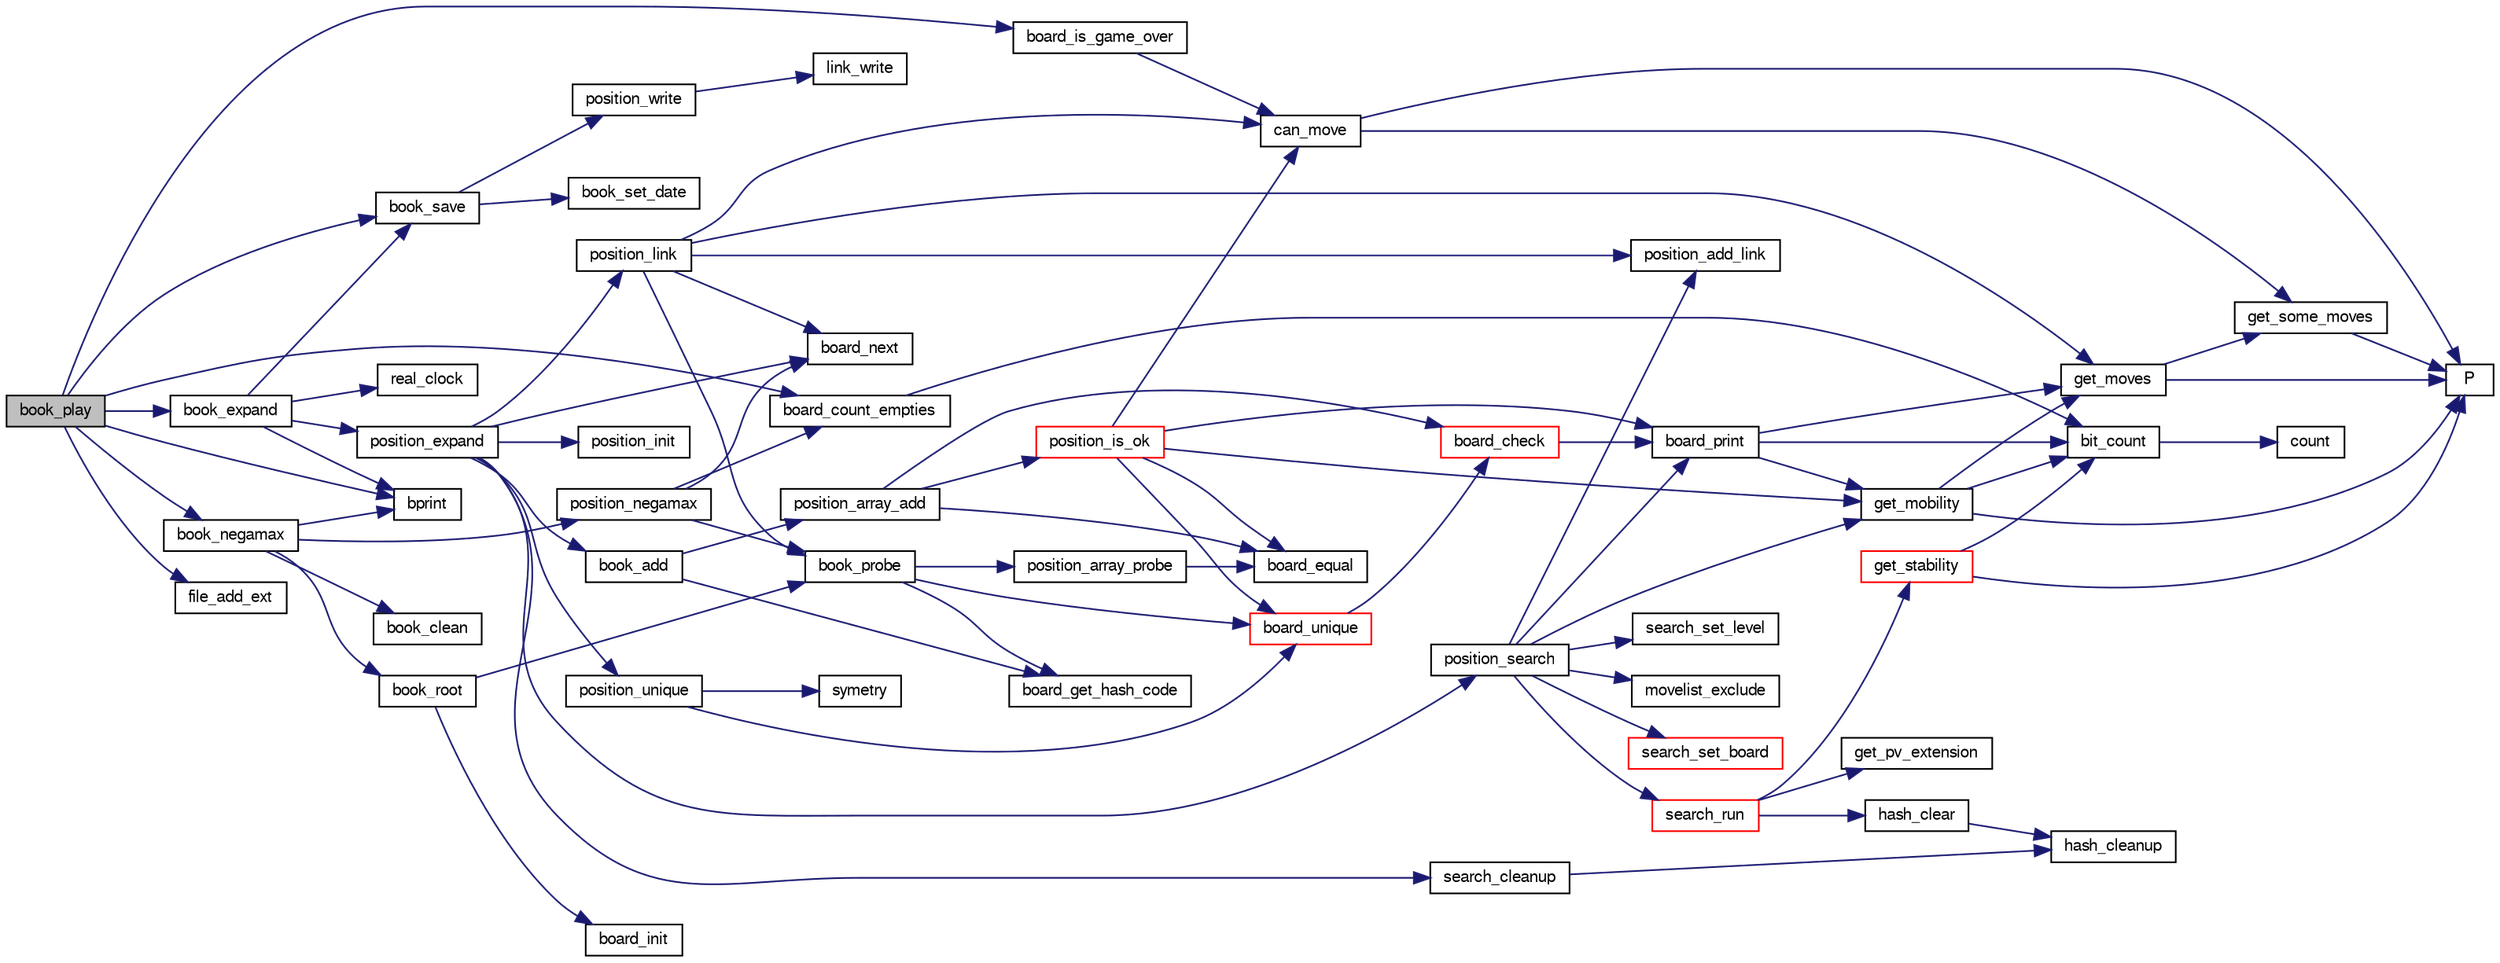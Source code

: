 digraph "book_play"
{
 // LATEX_PDF_SIZE
  bgcolor="transparent";
  edge [fontname="FreeSans",fontsize="10",labelfontname="FreeSans",labelfontsize="10"];
  node [fontname="FreeSans",fontsize="10",shape=record];
  rankdir="LR";
  Node1 [label="book_play",height=0.2,width=0.4,color="black", fillcolor="grey75", style="filled", fontcolor="black",tooltip="Play."];
  Node1 -> Node2 [color="midnightblue",fontsize="10",style="solid",fontname="FreeSans"];
  Node2 [label="board_count_empties",height=0.2,width=0.4,color="black",URL="$board_8c.html#a35de0f1560f069cd442105c319df2c15",tooltip="Check if the game is over."];
  Node2 -> Node3 [color="midnightblue",fontsize="10",style="solid",fontname="FreeSans"];
  Node3 [label="bit_count",height=0.2,width=0.4,color="black",URL="$bit_8c.html#a830fec0a90989da1f1900ff609b92167",tooltip="Count the number of bits set to one in an unsigned long long."];
  Node3 -> Node4 [color="midnightblue",fontsize="10",style="solid",fontname="FreeSans"];
  Node4 [label="count",height=0.2,width=0.4,color="black",URL="$generate__flip_8c.html#a1a1d6a2cdbded5c35040f6555e948770",tooltip=" "];
  Node1 -> Node5 [color="midnightblue",fontsize="10",style="solid",fontname="FreeSans"];
  Node5 [label="board_is_game_over",height=0.2,width=0.4,color="black",URL="$board_8c.html#a121c1b2912c0f5d559fe85c8ab70f061",tooltip="Check if the game is over."];
  Node5 -> Node6 [color="midnightblue",fontsize="10",style="solid",fontname="FreeSans"];
  Node6 [label="can_move",height=0.2,width=0.4,color="black",URL="$board_8c.html#ae1a532d6eaa0e55357d0f4b9cd659b88",tooltip="Check if a player can move."];
  Node6 -> Node7 [color="midnightblue",fontsize="10",style="solid",fontname="FreeSans"];
  Node7 [label="get_some_moves",height=0.2,width=0.4,color="black",URL="$board_8c.html#a5db071e3e4d26a0b7d6425bb6333dd7f",tooltip="Get a part of the moves."];
  Node7 -> Node8 [color="midnightblue",fontsize="10",style="solid",fontname="FreeSans"];
  Node8 [label="P",height=0.2,width=0.4,color="black",URL="$generate__flip_8c.html#a11481f01e169aee1117c83a352c22222",tooltip=" "];
  Node6 -> Node8 [color="midnightblue",fontsize="10",style="solid",fontname="FreeSans"];
  Node1 -> Node9 [color="midnightblue",fontsize="10",style="solid",fontname="FreeSans"];
  Node9 [label="book_expand",height=0.2,width=0.4,color="black",URL="$book_8c.html#a1cfcc1d0080958387f00fbc3fe9daf65",tooltip="Expand a book."];
  Node9 -> Node10 [color="midnightblue",fontsize="10",style="solid",fontname="FreeSans"];
  Node10 [label="book_save",height=0.2,width=0.4,color="black",URL="$book_8c.html#a8a72fd661f16eb01bfa46833b777f615",tooltip="Save an opening book."];
  Node10 -> Node11 [color="midnightblue",fontsize="10",style="solid",fontname="FreeSans"];
  Node11 [label="book_set_date",height=0.2,width=0.4,color="black",URL="$book_8c.html#afe22572623333b9e82494984e238f444",tooltip="Set book date."];
  Node10 -> Node12 [color="midnightblue",fontsize="10",style="solid",fontname="FreeSans"];
  Node12 [label="position_write",height=0.2,width=0.4,color="black",URL="$book_8c.html#a93a3c5e63c600de569816cd15c187d15",tooltip="Write a position."];
  Node12 -> Node13 [color="midnightblue",fontsize="10",style="solid",fontname="FreeSans"];
  Node13 [label="link_write",height=0.2,width=0.4,color="black",URL="$book_8c.html#a9f1fe50f540a076dbb42e68bdc5d4904",tooltip="write a link."];
  Node9 -> Node14 [color="midnightblue",fontsize="10",style="solid",fontname="FreeSans"];
  Node14 [label="bprint",height=0.2,width=0.4,color="black",URL="$book_8c.html#a08ce2cc5efe2f2afd5556168775528b3",tooltip="print a message on stdout."];
  Node9 -> Node15 [color="midnightblue",fontsize="10",style="solid",fontname="FreeSans"];
  Node15 [label="position_expand",height=0.2,width=0.4,color="black",URL="$book_8c.html#a3d3386302ce5a1f050ca860bcf8c2ce6",tooltip="Expand a position."];
  Node15 -> Node16 [color="midnightblue",fontsize="10",style="solid",fontname="FreeSans"];
  Node16 [label="board_next",height=0.2,width=0.4,color="black",URL="$board_8c.html#aa02d38e320edf6b9d695e2b1eed6c85f",tooltip="Compute a board resulting of a move played on a previous board."];
  Node15 -> Node17 [color="midnightblue",fontsize="10",style="solid",fontname="FreeSans"];
  Node17 [label="book_add",height=0.2,width=0.4,color="black",URL="$book_8c.html#a7599271392bdcf62052bcd8f4e9283e7",tooltip="Add a position to the book."];
  Node17 -> Node18 [color="midnightblue",fontsize="10",style="solid",fontname="FreeSans"];
  Node18 [label="board_get_hash_code",height=0.2,width=0.4,color="black",URL="$board_8c.html#a0e6cff6e714bcb714e2b9b2d7b9fbec6",tooltip="Compute a hash code."];
  Node17 -> Node19 [color="midnightblue",fontsize="10",style="solid",fontname="FreeSans"];
  Node19 [label="position_array_add",height=0.2,width=0.4,color="black",URL="$book_8c.html#a33dd65578cee2bb82c44f6b5bcc7ca70",tooltip="Add a position to the array."];
  Node19 -> Node20 [color="midnightblue",fontsize="10",style="solid",fontname="FreeSans"];
  Node20 [label="board_check",height=0.2,width=0.4,color="red",URL="$board_8c.html#a849436f17b60e89ed91f8e5013ed9d04",tooltip="Check board consistency."];
  Node20 -> Node22 [color="midnightblue",fontsize="10",style="solid",fontname="FreeSans"];
  Node22 [label="board_print",height=0.2,width=0.4,color="black",URL="$board_8c.html#a27ccb92684d9e7194eeb3bc34311ad55",tooltip="Print out the board."];
  Node22 -> Node3 [color="midnightblue",fontsize="10",style="solid",fontname="FreeSans"];
  Node22 -> Node23 [color="midnightblue",fontsize="10",style="solid",fontname="FreeSans"];
  Node23 [label="get_mobility",height=0.2,width=0.4,color="black",URL="$board_8c.html#a7509639c4e49c56fe83b3d978580ed42",tooltip="Count legal moves."];
  Node23 -> Node3 [color="midnightblue",fontsize="10",style="solid",fontname="FreeSans"];
  Node23 -> Node24 [color="midnightblue",fontsize="10",style="solid",fontname="FreeSans"];
  Node24 [label="get_moves",height=0.2,width=0.4,color="black",URL="$board_8c.html#a7610dc936a6aea22b3c5e162f722a7a1",tooltip="Get legal moves."];
  Node24 -> Node7 [color="midnightblue",fontsize="10",style="solid",fontname="FreeSans"];
  Node24 -> Node8 [color="midnightblue",fontsize="10",style="solid",fontname="FreeSans"];
  Node23 -> Node8 [color="midnightblue",fontsize="10",style="solid",fontname="FreeSans"];
  Node22 -> Node24 [color="midnightblue",fontsize="10",style="solid",fontname="FreeSans"];
  Node19 -> Node25 [color="midnightblue",fontsize="10",style="solid",fontname="FreeSans"];
  Node25 [label="board_equal",height=0.2,width=0.4,color="black",URL="$board_8c.html#a8b5bfe9db13bf07894a8bc77e3ebfbbe",tooltip="Compare two board for equality."];
  Node19 -> Node26 [color="midnightblue",fontsize="10",style="solid",fontname="FreeSans"];
  Node26 [label="position_is_ok",height=0.2,width=0.4,color="red",URL="$book_8c.html#a72ebb0fd09a7722748b1a0c46f42312e",tooltip="Check if position is ok or need fixing."];
  Node26 -> Node25 [color="midnightblue",fontsize="10",style="solid",fontname="FreeSans"];
  Node26 -> Node22 [color="midnightblue",fontsize="10",style="solid",fontname="FreeSans"];
  Node26 -> Node29 [color="midnightblue",fontsize="10",style="solid",fontname="FreeSans"];
  Node29 [label="board_unique",height=0.2,width=0.4,color="red",URL="$board_8c.html#a66911c3a003f5fb27a87503b5bb04f6d",tooltip="unique board"];
  Node29 -> Node20 [color="midnightblue",fontsize="10",style="solid",fontname="FreeSans"];
  Node26 -> Node6 [color="midnightblue",fontsize="10",style="solid",fontname="FreeSans"];
  Node26 -> Node23 [color="midnightblue",fontsize="10",style="solid",fontname="FreeSans"];
  Node15 -> Node41 [color="midnightblue",fontsize="10",style="solid",fontname="FreeSans"];
  Node41 [label="position_init",height=0.2,width=0.4,color="black",URL="$book_8c.html#afb0f6cc3910d40165c8350150e0a5ca4",tooltip="Initialize a position."];
  Node15 -> Node42 [color="midnightblue",fontsize="10",style="solid",fontname="FreeSans"];
  Node42 [label="position_link",height=0.2,width=0.4,color="black",URL="$book_8c.html#a019aa7c08d4071fc2afc5c4a01777699",tooltip="Link a position."];
  Node42 -> Node16 [color="midnightblue",fontsize="10",style="solid",fontname="FreeSans"];
  Node42 -> Node43 [color="midnightblue",fontsize="10",style="solid",fontname="FreeSans"];
  Node43 [label="book_probe",height=0.2,width=0.4,color="black",URL="$book_8c.html#a0618aa17a7aef4ce9704705ab3f4a8fa",tooltip="Find a position in the book."];
  Node43 -> Node18 [color="midnightblue",fontsize="10",style="solid",fontname="FreeSans"];
  Node43 -> Node29 [color="midnightblue",fontsize="10",style="solid",fontname="FreeSans"];
  Node43 -> Node44 [color="midnightblue",fontsize="10",style="solid",fontname="FreeSans"];
  Node44 [label="position_array_probe",height=0.2,width=0.4,color="black",URL="$book_8c.html#a4b85ae156ceeffb8dfc802ccd4e96804",tooltip="Find a position in the array."];
  Node44 -> Node25 [color="midnightblue",fontsize="10",style="solid",fontname="FreeSans"];
  Node42 -> Node6 [color="midnightblue",fontsize="10",style="solid",fontname="FreeSans"];
  Node42 -> Node24 [color="midnightblue",fontsize="10",style="solid",fontname="FreeSans"];
  Node42 -> Node45 [color="midnightblue",fontsize="10",style="solid",fontname="FreeSans"];
  Node45 [label="position_add_link",height=0.2,width=0.4,color="black",URL="$book_8c.html#a0eedc9affda50d2b2a9b1af30812a149",tooltip="Add a link to this position."];
  Node15 -> Node46 [color="midnightblue",fontsize="10",style="solid",fontname="FreeSans"];
  Node46 [label="position_search",height=0.2,width=0.4,color="black",URL="$book_8c.html#ad3b2686173649c214c8349e5e3da0aca",tooltip="Evaluate a position."];
  Node46 -> Node22 [color="midnightblue",fontsize="10",style="solid",fontname="FreeSans"];
  Node46 -> Node23 [color="midnightblue",fontsize="10",style="solid",fontname="FreeSans"];
  Node46 -> Node47 [color="midnightblue",fontsize="10",style="solid",fontname="FreeSans"];
  Node47 [label="movelist_exclude",height=0.2,width=0.4,color="black",URL="$move_8c.html#aaca84d935896de10246179ca27982929",tooltip="Exclude a move."];
  Node46 -> Node45 [color="midnightblue",fontsize="10",style="solid",fontname="FreeSans"];
  Node46 -> Node48 [color="midnightblue",fontsize="10",style="solid",fontname="FreeSans"];
  Node48 [label="search_run",height=0.2,width=0.4,color="red",URL="$root_8c.html#ae8b727693fc7a90e504bd8abec158c84",tooltip="Search the bestmove of a given board."];
  Node48 -> Node49 [color="midnightblue",fontsize="10",style="solid",fontname="FreeSans"];
  Node49 [label="get_pv_extension",height=0.2,width=0.4,color="black",URL="$search_8c.html#a7859966133ce35e30a9ffd76093ca1c7",tooltip="Compute the pv_extension."];
  Node48 -> Node50 [color="midnightblue",fontsize="10",style="solid",fontname="FreeSans"];
  Node50 [label="get_stability",height=0.2,width=0.4,color="red",URL="$board_8c.html#a60e2b7416c26d30fd43e091c954d43b8",tooltip="Estimate the stability."];
  Node50 -> Node3 [color="midnightblue",fontsize="10",style="solid",fontname="FreeSans"];
  Node50 -> Node8 [color="midnightblue",fontsize="10",style="solid",fontname="FreeSans"];
  Node48 -> Node53 [color="midnightblue",fontsize="10",style="solid",fontname="FreeSans"];
  Node53 [label="hash_clear",height=0.2,width=0.4,color="black",URL="$hash-lock-free_8c.html#a8e816e06f47bd2f37528bef5ae64cf8d",tooltip="Clear the hashtable."];
  Node53 -> Node54 [color="midnightblue",fontsize="10",style="solid",fontname="FreeSans"];
  Node54 [label="hash_cleanup",height=0.2,width=0.4,color="black",URL="$hash-lock-free_8c.html#aab69792f6f434c8466eca07c469850f1",tooltip="Clear the hashtable."];
  Node46 -> Node190 [color="midnightblue",fontsize="10",style="solid",fontname="FreeSans"];
  Node190 [label="search_set_board",height=0.2,width=0.4,color="red",URL="$search_8c.html#a99ecde00b1e5da1b9366b69ec1971568",tooltip="Set the board to analyze."];
  Node46 -> Node191 [color="midnightblue",fontsize="10",style="solid",fontname="FreeSans"];
  Node191 [label="search_set_level",height=0.2,width=0.4,color="black",URL="$search_8c.html#a06bb5a695032b0cc1d8e8ca51e231ad7",tooltip="Set the search level."];
  Node15 -> Node192 [color="midnightblue",fontsize="10",style="solid",fontname="FreeSans"];
  Node192 [label="position_unique",height=0.2,width=0.4,color="black",URL="$book_8c.html#aa759e4da25983478739275f1a0506a64",tooltip="Make position unique, regarding symetries."];
  Node192 -> Node29 [color="midnightblue",fontsize="10",style="solid",fontname="FreeSans"];
  Node192 -> Node40 [color="midnightblue",fontsize="10",style="solid",fontname="FreeSans"];
  Node40 [label="symetry",height=0.2,width=0.4,color="black",URL="$move_8c.html#ad86f112611fc92f36388568fa14bde8f",tooltip="Get a symetric square coordinate."];
  Node15 -> Node193 [color="midnightblue",fontsize="10",style="solid",fontname="FreeSans"];
  Node193 [label="search_cleanup",height=0.2,width=0.4,color="black",URL="$search_8c.html#a7b93f77633c01068248bd9072013981a",tooltip="Clean-up some search data."];
  Node193 -> Node54 [color="midnightblue",fontsize="10",style="solid",fontname="FreeSans"];
  Node9 -> Node194 [color="midnightblue",fontsize="10",style="solid",fontname="FreeSans"];
  Node194 [label="real_clock",height=0.2,width=0.4,color="black",URL="$util_8h.html#a358b4c5eab4941b90bb9ef1676e5f7e5",tooltip=" "];
  Node1 -> Node195 [color="midnightblue",fontsize="10",style="solid",fontname="FreeSans"];
  Node195 [label="book_negamax",height=0.2,width=0.4,color="black",URL="$book_8c.html#a70ff66707cb4b7eafd4d09668f5dcfb5",tooltip="Negamax a book."];
  Node195 -> Node196 [color="midnightblue",fontsize="10",style="solid",fontname="FreeSans"];
  Node196 [label="book_clean",height=0.2,width=0.4,color="black",URL="$book_8c.html#a300b451491cd9140c2f9e69c33345100",tooltip="Set all positions as undone."];
  Node195 -> Node197 [color="midnightblue",fontsize="10",style="solid",fontname="FreeSans"];
  Node197 [label="book_root",height=0.2,width=0.4,color="black",URL="$book_8c.html#a15fb375522cfce3cca97b01d84fab40d",tooltip="Find the initial position in the book."];
  Node197 -> Node198 [color="midnightblue",fontsize="10",style="solid",fontname="FreeSans"];
  Node198 [label="board_init",height=0.2,width=0.4,color="black",URL="$board_8c.html#a6c63848863d9887a6b400f4bc678f31d",tooltip="Set a board to the starting position."];
  Node197 -> Node43 [color="midnightblue",fontsize="10",style="solid",fontname="FreeSans"];
  Node195 -> Node14 [color="midnightblue",fontsize="10",style="solid",fontname="FreeSans"];
  Node195 -> Node199 [color="midnightblue",fontsize="10",style="solid",fontname="FreeSans"];
  Node199 [label="position_negamax",height=0.2,width=0.4,color="black",URL="$book_8c.html#a0f9f396689401dd6b9b1e3cc8cc26ab1",tooltip="Negamax a position."];
  Node199 -> Node2 [color="midnightblue",fontsize="10",style="solid",fontname="FreeSans"];
  Node199 -> Node16 [color="midnightblue",fontsize="10",style="solid",fontname="FreeSans"];
  Node199 -> Node43 [color="midnightblue",fontsize="10",style="solid",fontname="FreeSans"];
  Node1 -> Node10 [color="midnightblue",fontsize="10",style="solid",fontname="FreeSans"];
  Node1 -> Node14 [color="midnightblue",fontsize="10",style="solid",fontname="FreeSans"];
  Node1 -> Node200 [color="midnightblue",fontsize="10",style="solid",fontname="FreeSans"];
  Node200 [label="file_add_ext",height=0.2,width=0.4,color="black",URL="$util_8c.html#a8eb47f9d9664ca9f331f071b6c39889c",tooltip="Add an extension to a string."];
}
